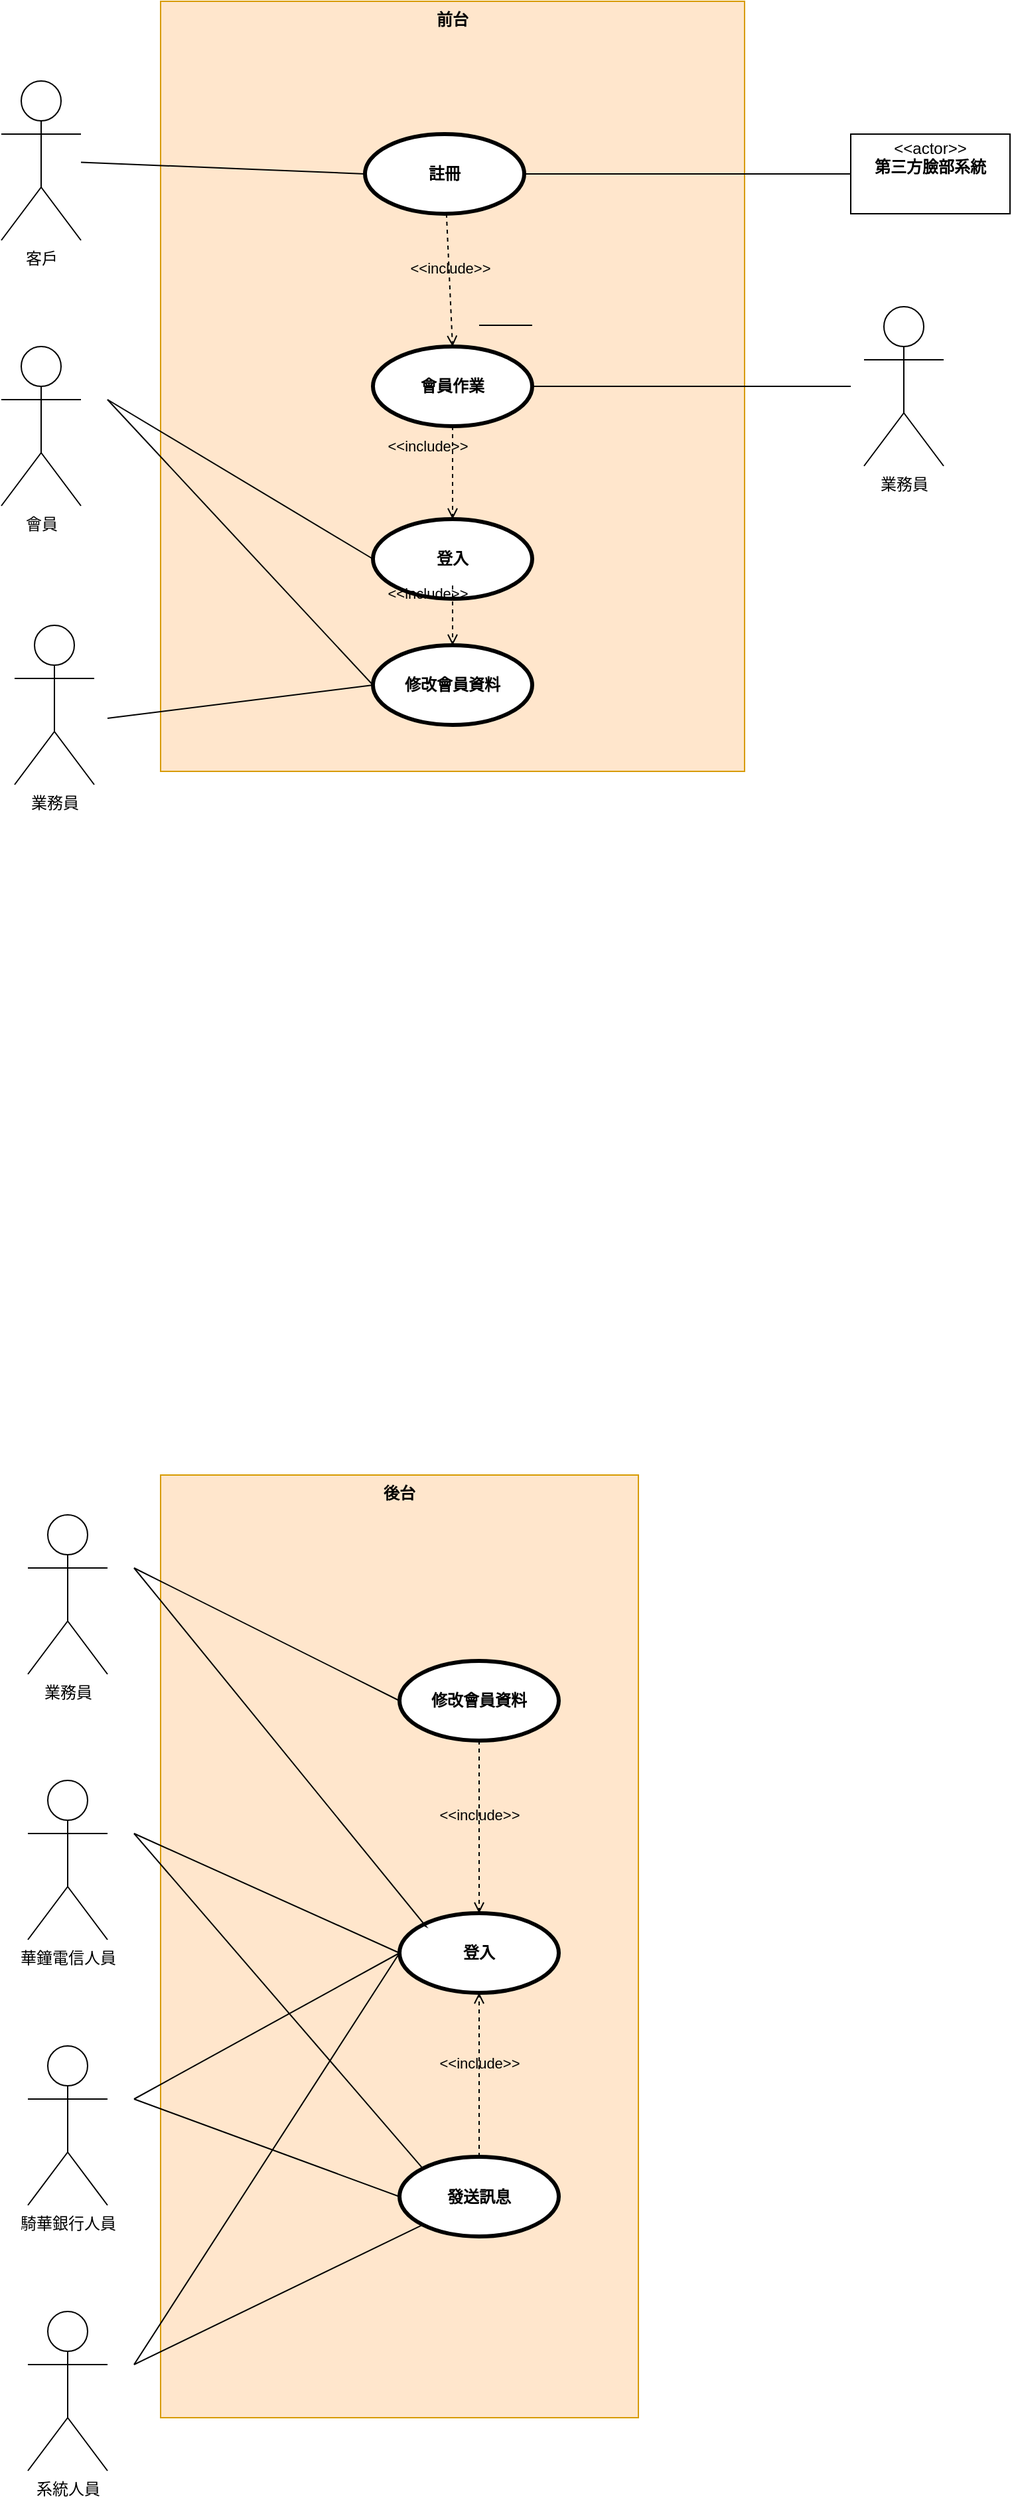 <mxfile version="19.0.3" type="device" pages="2"><diagram name="(b) 小題" id="b5b7bab2-c9e2-2cf4-8b2a-24fd1a2a6d21"><mxGraphModel dx="906" dy="575" grid="1" gridSize="10" guides="1" tooltips="1" connect="1" arrows="1" fold="1" page="1" pageScale="1" pageWidth="827" pageHeight="1169" background="none" math="0" shadow="0"><root><mxCell id="0"/><mxCell id="1" parent="0"/><mxCell id="EgplQSN2JpG7kpjVuQ5K-46" value="後台" style="shape=rect;html=1;verticalAlign=top;fontStyle=1;whiteSpace=wrap;align=center;fillColor=#ffe6cc;strokeColor=#d79b00;" parent="1" vertex="1"><mxGeometry x="200" y="1210" width="360" height="710" as="geometry"/></mxCell><mxCell id="EgplQSN2JpG7kpjVuQ5K-24" value="前台" style="shape=rect;html=1;verticalAlign=top;fontStyle=1;whiteSpace=wrap;align=center;fillColor=#ffe6cc;strokeColor=#d79b00;" parent="1" vertex="1"><mxGeometry x="200" y="100" width="440" height="580" as="geometry"/></mxCell><mxCell id="EgplQSN2JpG7kpjVuQ5K-1" value="客戶" style="shape=umlActor;html=1;verticalLabelPosition=bottom;verticalAlign=top;align=center;" parent="1" vertex="1"><mxGeometry x="80" y="160" width="60" height="120" as="geometry"/></mxCell><mxCell id="EgplQSN2JpG7kpjVuQ5K-2" value="會員" style="shape=umlActor;html=1;verticalLabelPosition=bottom;verticalAlign=top;align=center;" parent="1" vertex="1"><mxGeometry x="80" y="360" width="60" height="120" as="geometry"/></mxCell><mxCell id="EgplQSN2JpG7kpjVuQ5K-3" value="業務員" style="shape=umlActor;html=1;verticalLabelPosition=bottom;verticalAlign=top;align=center;" parent="1" vertex="1"><mxGeometry x="730" y="330" width="60" height="120" as="geometry"/></mxCell><mxCell id="EgplQSN2JpG7kpjVuQ5K-4" value="業務員" style="shape=umlActor;html=1;verticalLabelPosition=bottom;verticalAlign=top;align=center;" parent="1" vertex="1"><mxGeometry x="100" y="1240" width="60" height="120" as="geometry"/></mxCell><mxCell id="EgplQSN2JpG7kpjVuQ5K-6" value="&lt;p style=&quot;margin:0px;margin-top:4px;text-align:center;&quot;&gt;&amp;lt;&amp;lt;actor&amp;gt;&amp;gt;&lt;br&gt;&lt;b&gt;第三方臉部系統&lt;/b&gt;&lt;/p&gt;" style="shape=rect;html=1;overflow=fill;html=1;whiteSpace=wrap;align=center;" parent="1" vertex="1"><mxGeometry x="720" y="200" width="120" height="60" as="geometry"/></mxCell><mxCell id="EgplQSN2JpG7kpjVuQ5K-7" value="註冊" style="shape=ellipse;html=1;strokeWidth=3;fontStyle=1;whiteSpace=wrap;align=center;perimeter=ellipsePerimeter;" parent="1" vertex="1"><mxGeometry x="354" y="200" width="120" height="60" as="geometry"/></mxCell><mxCell id="EgplQSN2JpG7kpjVuQ5K-9" value="會員作業" style="shape=ellipse;html=1;strokeWidth=3;fontStyle=1;whiteSpace=wrap;align=center;perimeter=ellipsePerimeter;" parent="1" vertex="1"><mxGeometry x="360" y="360" width="120" height="60" as="geometry"/></mxCell><mxCell id="EgplQSN2JpG7kpjVuQ5K-12" value="" style="edgeStyle=none;html=1;endArrow=none;verticalAlign=bottom;rounded=0;exitX=1;exitY=0.5;exitDx=0;exitDy=0;entryX=0;entryY=0.5;entryDx=0;entryDy=0;" parent="1" source="EgplQSN2JpG7kpjVuQ5K-7" target="EgplQSN2JpG7kpjVuQ5K-6" edge="1"><mxGeometry width="160" relative="1" as="geometry"><mxPoint x="330" y="450" as="sourcePoint"/><mxPoint x="490" y="450" as="targetPoint"/></mxGeometry></mxCell><mxCell id="EgplQSN2JpG7kpjVuQ5K-13" value="&amp;lt;&amp;lt;include&amp;gt;&amp;gt;" style="edgeStyle=none;html=1;endArrow=open;verticalAlign=bottom;dashed=1;labelBackgroundColor=none;rounded=0;entryX=0.5;entryY=0;entryDx=0;entryDy=0;" parent="1" source="EgplQSN2JpG7kpjVuQ5K-7" target="EgplQSN2JpG7kpjVuQ5K-9" edge="1"><mxGeometry width="160" relative="1" as="geometry"><mxPoint x="370" y="251" as="sourcePoint"/><mxPoint x="490" y="450" as="targetPoint"/><Array as="points"/></mxGeometry></mxCell><mxCell id="EgplQSN2JpG7kpjVuQ5K-16" value="" style="edgeStyle=none;html=1;endArrow=none;verticalAlign=bottom;rounded=0;entryX=0;entryY=0.5;entryDx=0;entryDy=0;" parent="1" target="EgplQSN2JpG7kpjVuQ5K-8" edge="1"><mxGeometry width="160" relative="1" as="geometry"><mxPoint x="160" y="400" as="sourcePoint"/><mxPoint x="490" y="550" as="targetPoint"/></mxGeometry></mxCell><mxCell id="EgplQSN2JpG7kpjVuQ5K-17" value="&amp;lt;&amp;lt;include&amp;gt;&amp;gt;" style="edgeStyle=none;html=1;endArrow=open;verticalAlign=bottom;dashed=1;labelBackgroundColor=none;rounded=0;exitX=0.5;exitY=1;exitDx=0;exitDy=0;entryX=0.5;entryY=0;entryDx=0;entryDy=0;" parent="1" source="EgplQSN2JpG7kpjVuQ5K-9" target="EgplQSN2JpG7kpjVuQ5K-8" edge="1"><mxGeometry x="-0.323" y="-19" width="160" relative="1" as="geometry"><mxPoint x="330" y="550" as="sourcePoint"/><mxPoint x="490" y="550" as="targetPoint"/><mxPoint as="offset"/></mxGeometry></mxCell><mxCell id="EgplQSN2JpG7kpjVuQ5K-19" value="" style="edgeStyle=none;html=1;endArrow=none;verticalAlign=bottom;rounded=0;exitX=1;exitY=0.5;exitDx=0;exitDy=0;" parent="1" source="EgplQSN2JpG7kpjVuQ5K-9" edge="1"><mxGeometry width="160" relative="1" as="geometry"><mxPoint x="330" y="450" as="sourcePoint"/><mxPoint x="720" y="390" as="targetPoint"/><Array as="points"><mxPoint x="640" y="390"/></Array></mxGeometry></mxCell><mxCell id="EgplQSN2JpG7kpjVuQ5K-20" value="修改會員資料" style="shape=ellipse;html=1;strokeWidth=3;fontStyle=1;whiteSpace=wrap;align=center;perimeter=ellipsePerimeter;" parent="1" vertex="1"><mxGeometry x="360" y="585" width="120" height="60" as="geometry"/></mxCell><mxCell id="EgplQSN2JpG7kpjVuQ5K-22" value="" style="edgeStyle=none;html=1;endArrow=none;verticalAlign=bottom;rounded=0;entryX=0;entryY=0.5;entryDx=0;entryDy=0;" parent="1" target="EgplQSN2JpG7kpjVuQ5K-20" edge="1"><mxGeometry width="160" relative="1" as="geometry"><mxPoint x="160" y="400" as="sourcePoint"/><mxPoint x="490" y="450" as="targetPoint"/></mxGeometry></mxCell><mxCell id="EgplQSN2JpG7kpjVuQ5K-23" value="" style="edgeStyle=none;html=1;endArrow=none;verticalAlign=bottom;rounded=0;entryX=0;entryY=0.5;entryDx=0;entryDy=0;" parent="1" target="EgplQSN2JpG7kpjVuQ5K-20" edge="1"><mxGeometry width="160" relative="1" as="geometry"><mxPoint x="160" y="640" as="sourcePoint"/><mxPoint x="490" y="450" as="targetPoint"/></mxGeometry></mxCell><mxCell id="EgplQSN2JpG7kpjVuQ5K-25" value="業務員" style="shape=umlActor;html=1;verticalLabelPosition=bottom;verticalAlign=top;align=center;" parent="1" vertex="1"><mxGeometry x="90" y="570" width="60" height="120" as="geometry"/></mxCell><mxCell id="EgplQSN2JpG7kpjVuQ5K-27" value="華鐘電信人員" style="shape=umlActor;html=1;verticalLabelPosition=bottom;verticalAlign=top;align=center;" parent="1" vertex="1"><mxGeometry x="100" y="1440" width="60" height="120" as="geometry"/></mxCell><mxCell id="EgplQSN2JpG7kpjVuQ5K-28" value="騎華銀行人員" style="shape=umlActor;html=1;verticalLabelPosition=bottom;verticalAlign=top;align=center;" parent="1" vertex="1"><mxGeometry x="100" y="1640" width="60" height="120" as="geometry"/></mxCell><mxCell id="EgplQSN2JpG7kpjVuQ5K-31" value="系統人員" style="shape=umlActor;html=1;verticalLabelPosition=bottom;verticalAlign=top;align=center;" parent="1" vertex="1"><mxGeometry x="100" y="1840" width="60" height="120" as="geometry"/></mxCell><mxCell id="EgplQSN2JpG7kpjVuQ5K-32" value="登入" style="shape=ellipse;html=1;strokeWidth=3;fontStyle=1;whiteSpace=wrap;align=center;perimeter=ellipsePerimeter;" parent="1" vertex="1"><mxGeometry x="380" y="1540" width="120" height="60" as="geometry"/></mxCell><mxCell id="EgplQSN2JpG7kpjVuQ5K-33" value="發送訊息" style="shape=ellipse;html=1;strokeWidth=3;fontStyle=1;whiteSpace=wrap;align=center;perimeter=ellipsePerimeter;" parent="1" vertex="1"><mxGeometry x="380" y="1723.5" width="120" height="60" as="geometry"/></mxCell><mxCell id="EgplQSN2JpG7kpjVuQ5K-35" value="修改會員資料" style="shape=ellipse;html=1;strokeWidth=3;fontStyle=1;whiteSpace=wrap;align=center;perimeter=ellipsePerimeter;" parent="1" vertex="1"><mxGeometry x="380" y="1350" width="120" height="60" as="geometry"/></mxCell><mxCell id="EgplQSN2JpG7kpjVuQ5K-36" value="" style="edgeStyle=none;html=1;endArrow=none;verticalAlign=bottom;rounded=0;" parent="1" target="EgplQSN2JpG7kpjVuQ5K-32" edge="1"><mxGeometry width="160" relative="1" as="geometry"><mxPoint x="180" y="1280" as="sourcePoint"/><mxPoint x="380" y="1570" as="targetPoint"/><Array as="points"><mxPoint x="400" y="1550"/></Array></mxGeometry></mxCell><mxCell id="EgplQSN2JpG7kpjVuQ5K-37" value="" style="edgeStyle=none;html=1;endArrow=none;verticalAlign=bottom;rounded=0;entryX=0;entryY=0.5;entryDx=0;entryDy=0;" parent="1" target="EgplQSN2JpG7kpjVuQ5K-32" edge="1"><mxGeometry width="160" relative="1" as="geometry"><mxPoint x="180" y="1480" as="sourcePoint"/><mxPoint x="360" y="1570" as="targetPoint"/></mxGeometry></mxCell><mxCell id="EgplQSN2JpG7kpjVuQ5K-38" value="" style="edgeStyle=none;html=1;endArrow=none;verticalAlign=bottom;rounded=0;entryX=0;entryY=0.5;entryDx=0;entryDy=0;" parent="1" target="EgplQSN2JpG7kpjVuQ5K-32" edge="1"><mxGeometry width="160" relative="1" as="geometry"><mxPoint x="180" y="1680" as="sourcePoint"/><mxPoint x="370" y="1580" as="targetPoint"/></mxGeometry></mxCell><mxCell id="EgplQSN2JpG7kpjVuQ5K-39" value="" style="edgeStyle=none;html=1;endArrow=none;verticalAlign=bottom;rounded=0;entryX=0;entryY=0.5;entryDx=0;entryDy=0;" parent="1" target="EgplQSN2JpG7kpjVuQ5K-32" edge="1"><mxGeometry width="160" relative="1" as="geometry"><mxPoint x="180" y="1880" as="sourcePoint"/><mxPoint x="360" y="1570" as="targetPoint"/></mxGeometry></mxCell><mxCell id="EgplQSN2JpG7kpjVuQ5K-40" value="&amp;lt;&amp;lt;include&amp;gt;&amp;gt;" style="edgeStyle=none;html=1;endArrow=open;verticalAlign=bottom;dashed=1;labelBackgroundColor=none;rounded=0;entryX=0.5;entryY=1;entryDx=0;entryDy=0;exitX=0.5;exitY=0;exitDx=0;exitDy=0;" parent="1" source="EgplQSN2JpG7kpjVuQ5K-33" target="EgplQSN2JpG7kpjVuQ5K-32" edge="1"><mxGeometry width="160" relative="1" as="geometry"><mxPoint x="350" y="1680" as="sourcePoint"/><mxPoint x="510" y="1680" as="targetPoint"/></mxGeometry></mxCell><mxCell id="EgplQSN2JpG7kpjVuQ5K-41" value="" style="edgeStyle=none;html=1;endArrow=none;verticalAlign=bottom;rounded=0;entryX=0;entryY=0;entryDx=0;entryDy=0;" parent="1" target="EgplQSN2JpG7kpjVuQ5K-33" edge="1"><mxGeometry width="160" relative="1" as="geometry"><mxPoint x="180" y="1480" as="sourcePoint"/><mxPoint x="490" y="1680" as="targetPoint"/></mxGeometry></mxCell><mxCell id="EgplQSN2JpG7kpjVuQ5K-42" value="" style="edgeStyle=none;html=1;endArrow=none;verticalAlign=bottom;rounded=0;entryX=0;entryY=0.5;entryDx=0;entryDy=0;" parent="1" target="EgplQSN2JpG7kpjVuQ5K-33" edge="1"><mxGeometry width="160" relative="1" as="geometry"><mxPoint x="180" y="1680" as="sourcePoint"/><mxPoint x="387.574" y="1742.287" as="targetPoint"/></mxGeometry></mxCell><mxCell id="EgplQSN2JpG7kpjVuQ5K-43" value="" style="edgeStyle=none;html=1;endArrow=none;verticalAlign=bottom;rounded=0;entryX=0;entryY=1;entryDx=0;entryDy=0;" parent="1" target="EgplQSN2JpG7kpjVuQ5K-33" edge="1"><mxGeometry width="160" relative="1" as="geometry"><mxPoint x="180" y="1880" as="sourcePoint"/><mxPoint x="370" y="1763.5" as="targetPoint"/></mxGeometry></mxCell><mxCell id="EgplQSN2JpG7kpjVuQ5K-44" value="" style="edgeStyle=none;html=1;endArrow=none;verticalAlign=bottom;rounded=0;entryX=0;entryY=0.5;entryDx=0;entryDy=0;" parent="1" target="EgplQSN2JpG7kpjVuQ5K-35" edge="1"><mxGeometry width="160" relative="1" as="geometry"><mxPoint x="180" y="1280" as="sourcePoint"/><mxPoint x="490" y="1580" as="targetPoint"/></mxGeometry></mxCell><mxCell id="EgplQSN2JpG7kpjVuQ5K-45" value="&amp;lt;&amp;lt;include&amp;gt;&amp;gt;" style="edgeStyle=none;html=1;endArrow=open;verticalAlign=bottom;dashed=1;labelBackgroundColor=none;rounded=0;exitX=0.5;exitY=1;exitDx=0;exitDy=0;entryX=0.5;entryY=0;entryDx=0;entryDy=0;" parent="1" source="EgplQSN2JpG7kpjVuQ5K-35" target="EgplQSN2JpG7kpjVuQ5K-32" edge="1"><mxGeometry width="160" relative="1" as="geometry"><mxPoint x="350" y="1580" as="sourcePoint"/><mxPoint x="510" y="1580" as="targetPoint"/></mxGeometry></mxCell><mxCell id="EgplQSN2JpG7kpjVuQ5K-8" value="登入" style="shape=ellipse;html=1;strokeWidth=3;fontStyle=1;whiteSpace=wrap;align=center;perimeter=ellipsePerimeter;" parent="1" vertex="1"><mxGeometry x="360" y="490" width="120" height="60" as="geometry"/></mxCell><mxCell id="6FVp0lReja_Ot3PH8EEM-2" value="" style="line;strokeWidth=1;fillColor=none;align=left;verticalAlign=middle;spacingTop=-1;spacingLeft=3;spacingRight=3;rotatable=0;labelPosition=right;points=[];portConstraint=eastwest;" parent="1" vertex="1"><mxGeometry x="440" y="340" width="40" height="8" as="geometry"/></mxCell><mxCell id="6FVp0lReja_Ot3PH8EEM-3" value="" style="line;strokeWidth=1;fillColor=none;align=left;verticalAlign=middle;spacingTop=-1;spacingLeft=3;spacingRight=3;rotatable=0;labelPosition=right;points=[];portConstraint=eastwest;" parent="1" vertex="1"><mxGeometry x="440" y="340" width="40" height="8" as="geometry"/></mxCell><mxCell id="6FVp0lReja_Ot3PH8EEM-4" value="" style="line;strokeWidth=1;fillColor=none;align=left;verticalAlign=middle;spacingTop=-1;spacingLeft=3;spacingRight=3;rotatable=0;labelPosition=right;points=[];portConstraint=eastwest;" parent="1" vertex="1"><mxGeometry x="440" y="340" width="40" height="8" as="geometry"/></mxCell><mxCell id="6FVp0lReja_Ot3PH8EEM-15" value="" style="endArrow=none;html=1;rounded=0;entryX=0;entryY=0.5;entryDx=0;entryDy=0;" parent="1" source="EgplQSN2JpG7kpjVuQ5K-1" target="EgplQSN2JpG7kpjVuQ5K-7" edge="1"><mxGeometry width="50" height="50" relative="1" as="geometry"><mxPoint x="450" y="200" as="sourcePoint"/><mxPoint x="500" y="150" as="targetPoint"/></mxGeometry></mxCell><mxCell id="6FVp0lReja_Ot3PH8EEM-16" value="&amp;lt;&amp;lt;include&amp;gt;&amp;gt;" style="edgeStyle=none;html=1;endArrow=open;verticalAlign=bottom;dashed=1;labelBackgroundColor=none;rounded=0;entryX=0.5;entryY=0;entryDx=0;entryDy=0;" parent="1" target="EgplQSN2JpG7kpjVuQ5K-20" edge="1"><mxGeometry x="-0.323" y="-19" width="160" relative="1" as="geometry"><mxPoint x="420" y="540" as="sourcePoint"/><mxPoint x="430" y="500" as="targetPoint"/><mxPoint as="offset"/></mxGeometry></mxCell></root></mxGraphModel></diagram><diagram id="y57ESgfZo5Q0gPeMH4wc" name="(d) 小題"><mxGraphModel dx="1185" dy="635" grid="1" gridSize="10" guides="1" tooltips="1" connect="1" arrows="1" fold="1" page="1" pageScale="1" pageWidth="827" pageHeight="1169" math="0" shadow="0"><root><mxCell id="CHDtnuDMMGn6DQg8g9th-0"/><mxCell id="CHDtnuDMMGn6DQg8g9th-1" parent="CHDtnuDMMGn6DQg8g9th-0"/><mxCell id="iWKhiX7bTgz5eAVKwGTo-2" value="客戶" style="html=1;" vertex="1" parent="CHDtnuDMMGn6DQg8g9th-1"><mxGeometry x="40" y="200" width="110" height="50" as="geometry"/></mxCell><mxCell id="iWKhiX7bTgz5eAVKwGTo-3" value="會員" style="html=1;" vertex="1" parent="CHDtnuDMMGn6DQg8g9th-1"><mxGeometry x="160" y="320" width="110" height="50" as="geometry"/></mxCell><mxCell id="iWKhiX7bTgz5eAVKwGTo-4" value="會員資料" style="html=1;" vertex="1" parent="CHDtnuDMMGn6DQg8g9th-1"><mxGeometry x="359" y="390" width="110" height="50" as="geometry"/></mxCell><mxCell id="iWKhiX7bTgz5eAVKwGTo-5" value="業務員" style="html=1;" vertex="1" parent="CHDtnuDMMGn6DQg8g9th-1"><mxGeometry x="160" y="440" width="110" height="50" as="geometry"/></mxCell><mxCell id="iWKhiX7bTgz5eAVKwGTo-6" value="華鐘電信人員" style="html=1;" vertex="1" parent="CHDtnuDMMGn6DQg8g9th-1"><mxGeometry x="160" y="560" width="110" height="50" as="geometry"/></mxCell><mxCell id="iWKhiX7bTgz5eAVKwGTo-7" value="騎華銀行人員" style="html=1;" vertex="1" parent="CHDtnuDMMGn6DQg8g9th-1"><mxGeometry x="651" y="560" width="110" height="50" as="geometry"/></mxCell><mxCell id="iWKhiX7bTgz5eAVKwGTo-8" value="系統人員" style="html=1;" vertex="1" parent="CHDtnuDMMGn6DQg8g9th-1"><mxGeometry x="401" y="560" width="110" height="50" as="geometry"/></mxCell><mxCell id="iWKhiX7bTgz5eAVKwGTo-29" value="" style="endArrow=block;endSize=16;endFill=0;html=1;rounded=1;jumpStyle=none;entryX=0.5;entryY=1;entryDx=0;entryDy=0;" edge="1" parent="CHDtnuDMMGn6DQg8g9th-1" target="iWKhiX7bTgz5eAVKwGTo-2"><mxGeometry x="0.375" y="15" width="160" relative="1" as="geometry"><mxPoint x="160" y="333" as="sourcePoint"/><mxPoint x="320" y="330" as="targetPoint"/><Array as="points"><mxPoint x="95" y="333"/></Array><mxPoint as="offset"/></mxGeometry></mxCell><mxCell id="iWKhiX7bTgz5eAVKwGTo-30" value="" style="endArrow=none;html=1;edgeStyle=orthogonalEdgeStyle;rounded=1;jumpStyle=none;exitX=0;exitY=0.5;exitDx=0;exitDy=0;entryX=0;entryY=0.75;entryDx=0;entryDy=0;" edge="1" parent="CHDtnuDMMGn6DQg8g9th-1" source="iWKhiX7bTgz5eAVKwGTo-6" target="iWKhiX7bTgz5eAVKwGTo-3"><mxGeometry relative="1" as="geometry"><mxPoint x="95" y="610" as="sourcePoint"/><mxPoint x="320" y="500" as="targetPoint"/><Array as="points"><mxPoint x="100" y="585"/><mxPoint x="100" y="358"/></Array></mxGeometry></mxCell><mxCell id="iWKhiX7bTgz5eAVKwGTo-31" value="1" style="edgeLabel;resizable=0;html=1;align=left;verticalAlign=bottom;" connectable="0" vertex="1" parent="iWKhiX7bTgz5eAVKwGTo-30"><mxGeometry x="-1" relative="1" as="geometry"><mxPoint x="-10" as="offset"/></mxGeometry></mxCell><mxCell id="iWKhiX7bTgz5eAVKwGTo-32" value="1" style="edgeLabel;resizable=0;html=1;align=right;verticalAlign=bottom;" connectable="0" vertex="1" parent="iWKhiX7bTgz5eAVKwGTo-30"><mxGeometry x="1" relative="1" as="geometry"/></mxCell><mxCell id="iWKhiX7bTgz5eAVKwGTo-33" value="" style="endArrow=none;html=1;edgeStyle=orthogonalEdgeStyle;rounded=1;jumpStyle=none;exitX=1;exitY=0.5;exitDx=0;exitDy=0;entryX=0;entryY=0.5;entryDx=0;entryDy=0;" edge="1" parent="CHDtnuDMMGn6DQg8g9th-1" source="iWKhiX7bTgz5eAVKwGTo-3" target="iWKhiX7bTgz5eAVKwGTo-4"><mxGeometry relative="1" as="geometry"><mxPoint x="160" y="440" as="sourcePoint"/><mxPoint x="320" y="440" as="targetPoint"/></mxGeometry></mxCell><mxCell id="iWKhiX7bTgz5eAVKwGTo-34" value="1" style="edgeLabel;resizable=0;html=1;align=left;verticalAlign=bottom;" connectable="0" vertex="1" parent="iWKhiX7bTgz5eAVKwGTo-33"><mxGeometry x="-1" relative="1" as="geometry"/></mxCell><mxCell id="iWKhiX7bTgz5eAVKwGTo-35" value="1" style="edgeLabel;resizable=0;html=1;align=right;verticalAlign=bottom;" connectable="0" vertex="1" parent="iWKhiX7bTgz5eAVKwGTo-33"><mxGeometry x="1" relative="1" as="geometry"/></mxCell><mxCell id="iWKhiX7bTgz5eAVKwGTo-36" value="" style="endArrow=none;html=1;edgeStyle=orthogonalEdgeStyle;rounded=1;jumpStyle=none;exitX=1;exitY=0.5;exitDx=0;exitDy=0;entryX=0;entryY=0.5;entryDx=0;entryDy=0;" edge="1" parent="CHDtnuDMMGn6DQg8g9th-1" source="iWKhiX7bTgz5eAVKwGTo-5" target="iWKhiX7bTgz5eAVKwGTo-4"><mxGeometry relative="1" as="geometry"><mxPoint x="280" y="355" as="sourcePoint"/><mxPoint x="340" y="440" as="targetPoint"/></mxGeometry></mxCell><mxCell id="iWKhiX7bTgz5eAVKwGTo-37" value="1" style="edgeLabel;resizable=0;html=1;align=left;verticalAlign=bottom;" connectable="0" vertex="1" parent="iWKhiX7bTgz5eAVKwGTo-36"><mxGeometry x="-1" relative="1" as="geometry"/></mxCell><mxCell id="iWKhiX7bTgz5eAVKwGTo-39" value="" style="triangle;whiteSpace=wrap;html=1;rotation=0;" vertex="1" parent="CHDtnuDMMGn6DQg8g9th-1"><mxGeometry x="305" y="470" width="15" height="20" as="geometry"/></mxCell><mxCell id="iWKhiX7bTgz5eAVKwGTo-40" value="修改" style="text;html=1;strokeColor=none;fillColor=none;align=center;verticalAlign=middle;whiteSpace=wrap;rounded=0;" vertex="1" parent="CHDtnuDMMGn6DQg8g9th-1"><mxGeometry x="270" y="472.5" width="30" height="15" as="geometry"/></mxCell><mxCell id="iWKhiX7bTgz5eAVKwGTo-41" value="" style="triangle;whiteSpace=wrap;html=1;rotation=0;" vertex="1" parent="CHDtnuDMMGn6DQg8g9th-1"><mxGeometry x="315" y="320" width="15" height="20" as="geometry"/></mxCell><mxCell id="iWKhiX7bTgz5eAVKwGTo-42" value="修改" style="text;html=1;strokeColor=none;fillColor=none;align=center;verticalAlign=middle;whiteSpace=wrap;rounded=0;" vertex="1" parent="CHDtnuDMMGn6DQg8g9th-1"><mxGeometry x="280" y="322.5" width="30" height="15" as="geometry"/></mxCell><mxCell id="iWKhiX7bTgz5eAVKwGTo-43" value="" style="triangle;whiteSpace=wrap;html=1;rotation=-90;" vertex="1" parent="CHDtnuDMMGn6DQg8g9th-1"><mxGeometry x="72.5" y="460" width="15" height="20" as="geometry"/></mxCell><mxCell id="iWKhiX7bTgz5eAVKwGTo-44" value="發送訊息" style="text;html=1;strokeColor=none;fillColor=none;align=center;verticalAlign=middle;whiteSpace=wrap;rounded=0;" vertex="1" parent="CHDtnuDMMGn6DQg8g9th-1"><mxGeometry x="70" y="480" width="20" height="67.5" as="geometry"/></mxCell><mxCell id="iWKhiX7bTgz5eAVKwGTo-48" value="" style="endArrow=none;html=1;edgeStyle=orthogonalEdgeStyle;rounded=1;jumpStyle=none;exitX=1;exitY=0.5;exitDx=0;exitDy=0;entryX=0;entryY=0.5;entryDx=0;entryDy=0;" edge="1" parent="CHDtnuDMMGn6DQg8g9th-1" source="iWKhiX7bTgz5eAVKwGTo-6" target="iWKhiX7bTgz5eAVKwGTo-8"><mxGeometry relative="1" as="geometry"><mxPoint x="271" y="540" as="sourcePoint"/><mxPoint x="431" y="540" as="targetPoint"/></mxGeometry></mxCell><mxCell id="iWKhiX7bTgz5eAVKwGTo-49" value="1" style="edgeLabel;resizable=0;html=1;align=left;verticalAlign=bottom;" connectable="0" vertex="1" parent="iWKhiX7bTgz5eAVKwGTo-48"><mxGeometry x="-1" relative="1" as="geometry"/></mxCell><mxCell id="iWKhiX7bTgz5eAVKwGTo-50" value="1" style="edgeLabel;resizable=0;html=1;align=right;verticalAlign=bottom;" connectable="0" vertex="1" parent="iWKhiX7bTgz5eAVKwGTo-48"><mxGeometry x="1" relative="1" as="geometry"/></mxCell><mxCell id="iWKhiX7bTgz5eAVKwGTo-51" value="" style="endArrow=none;html=1;edgeStyle=orthogonalEdgeStyle;rounded=1;jumpStyle=none;entryX=0;entryY=0.5;entryDx=0;entryDy=0;" edge="1" parent="CHDtnuDMMGn6DQg8g9th-1" target="iWKhiX7bTgz5eAVKwGTo-7"><mxGeometry relative="1" as="geometry"><mxPoint x="511" y="585" as="sourcePoint"/><mxPoint x="642" y="585" as="targetPoint"/></mxGeometry></mxCell><mxCell id="iWKhiX7bTgz5eAVKwGTo-52" value="1" style="edgeLabel;resizable=0;html=1;align=left;verticalAlign=bottom;" connectable="0" vertex="1" parent="iWKhiX7bTgz5eAVKwGTo-51"><mxGeometry x="-1" relative="1" as="geometry"/></mxCell><mxCell id="iWKhiX7bTgz5eAVKwGTo-53" value="1" style="edgeLabel;resizable=0;html=1;align=right;verticalAlign=bottom;" connectable="0" vertex="1" parent="iWKhiX7bTgz5eAVKwGTo-51"><mxGeometry x="1" relative="1" as="geometry"/></mxCell><mxCell id="iWKhiX7bTgz5eAVKwGTo-54" value="" style="triangle;whiteSpace=wrap;html=1;rotation=-180;" vertex="1" parent="CHDtnuDMMGn6DQg8g9th-1"><mxGeometry x="311" y="562.5" width="15" height="20" as="geometry"/></mxCell><mxCell id="iWKhiX7bTgz5eAVKwGTo-55" value="發送訊息" style="text;html=1;strokeColor=none;fillColor=none;align=center;verticalAlign=middle;whiteSpace=wrap;rounded=0;" vertex="1" parent="CHDtnuDMMGn6DQg8g9th-1"><mxGeometry x="331" y="565" width="50" height="15" as="geometry"/></mxCell><mxCell id="iWKhiX7bTgz5eAVKwGTo-56" value="" style="triangle;whiteSpace=wrap;html=1;rotation=-180;" vertex="1" parent="CHDtnuDMMGn6DQg8g9th-1"><mxGeometry x="561" y="562.5" width="15" height="20" as="geometry"/></mxCell><mxCell id="iWKhiX7bTgz5eAVKwGTo-58" value="發送訊息" style="text;html=1;strokeColor=none;fillColor=none;align=center;verticalAlign=middle;whiteSpace=wrap;rounded=0;" vertex="1" parent="CHDtnuDMMGn6DQg8g9th-1"><mxGeometry x="578" y="565" width="50" height="15" as="geometry"/></mxCell></root></mxGraphModel></diagram></mxfile>